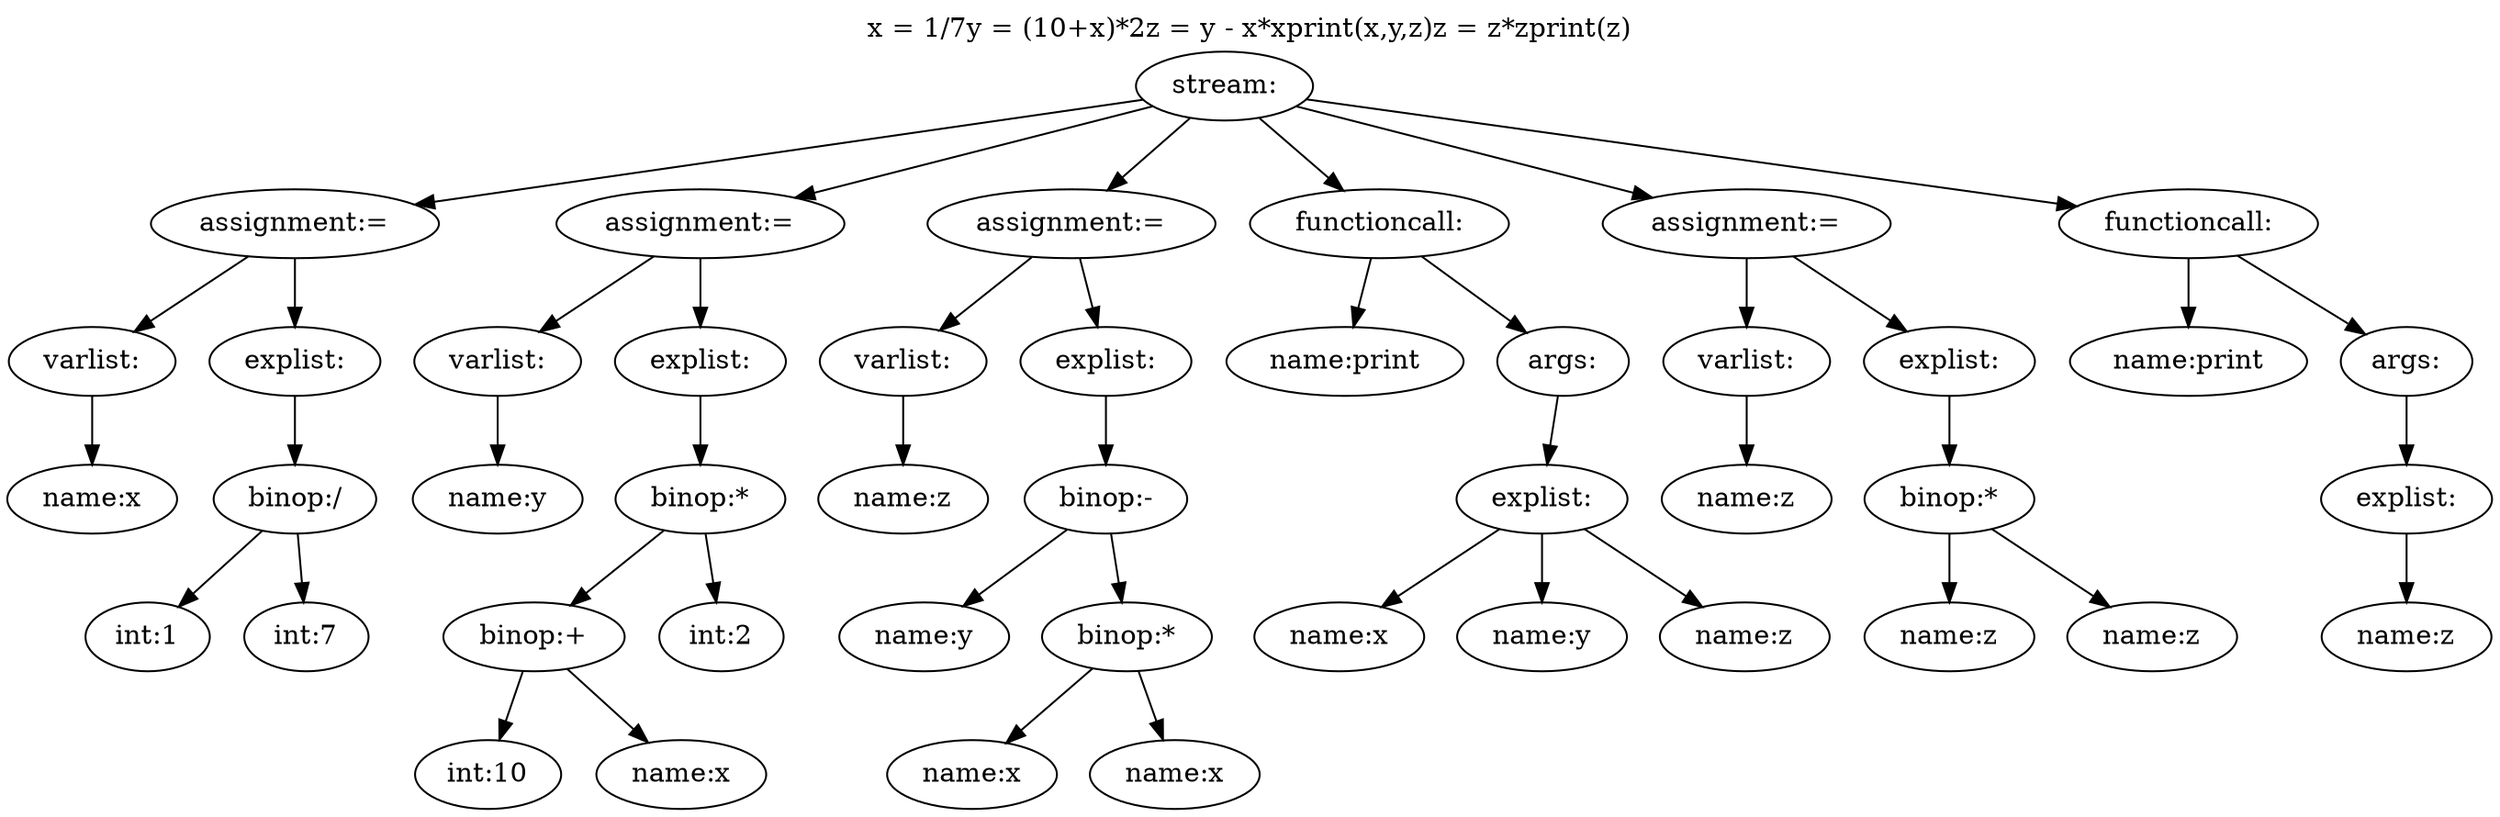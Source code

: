 digraph {
label=<x = 1/7
y = (10+x)*2
z = y - x*x
print(x,y,z)
z = z*z
print(z)>;labelloc = "t"

0 [label="stream:"];
0->1;
1 [label="assignment:="];
1->2;
2 [label="varlist:"];
2->3;
3 [label="name:x"];
1->4;
4 [label="explist:"];
4->5;
5 [label="binop:/"];
5->6;
6 [label="int:1"];
5->7;
7 [label="int:7"];
0->8;
8 [label="assignment:="];
8->9;
9 [label="varlist:"];
9->10;
10 [label="name:y"];
8->11;
11 [label="explist:"];
11->12;
12 [label="binop:*"];
12->13;
13 [label="binop:+"];
13->14;
14 [label="int:10"];
13->15;
15 [label="name:x"];
12->16;
16 [label="int:2"];
0->17;
17 [label="assignment:="];
17->18;
18 [label="varlist:"];
18->19;
19 [label="name:z"];
17->20;
20 [label="explist:"];
20->21;
21 [label="binop:-"];
21->22;
22 [label="name:y"];
21->23;
23 [label="binop:*"];
23->24;
24 [label="name:x"];
23->25;
25 [label="name:x"];
0->26;
26 [label="functioncall:"];
26->27;
27 [label="name:print"];
26->28;
28 [label="args:"];
28->29;
29 [label="explist:"];
29->30;
30 [label="name:x"];
29->31;
31 [label="name:y"];
29->32;
32 [label="name:z"];
0->33;
33 [label="assignment:="];
33->34;
34 [label="varlist:"];
34->35;
35 [label="name:z"];
33->36;
36 [label="explist:"];
36->37;
37 [label="binop:*"];
37->38;
38 [label="name:z"];
37->39;
39 [label="name:z"];
0->40;
40 [label="functioncall:"];
40->41;
41 [label="name:print"];
40->42;
42 [label="args:"];
42->43;
43 [label="explist:"];
43->44;
44 [label="name:z"];
}
